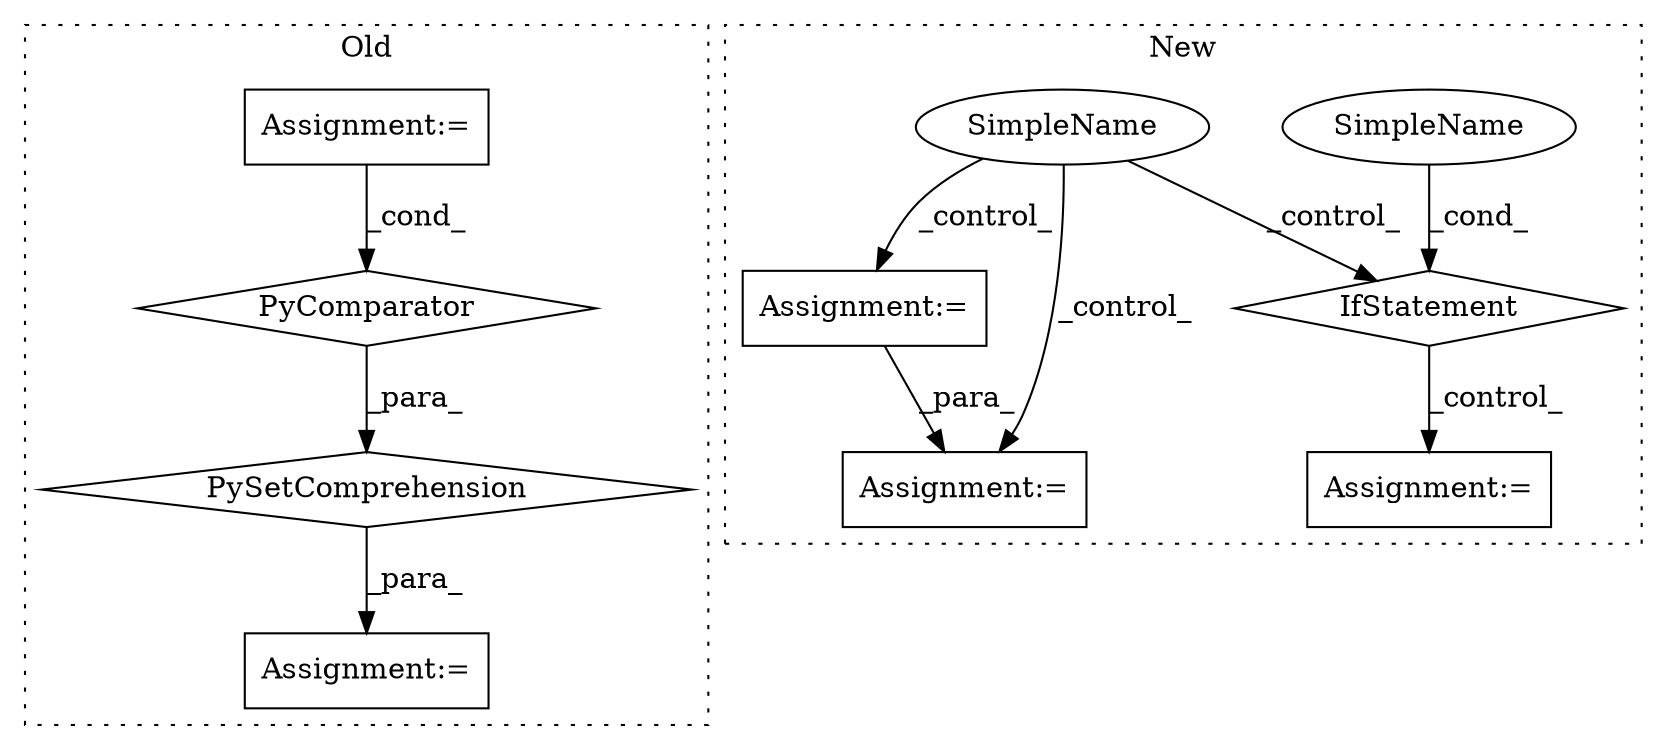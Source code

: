 digraph G {
subgraph cluster0 {
1 [label="PySetComprehension" a="111" s="7759" l="177" shape="diamond"];
3 [label="PyComparator" a="113" s="7899" l="29" shape="diamond"];
4 [label="Assignment:=" a="7" s="7899" l="29" shape="box"];
5 [label="Assignment:=" a="7" s="7745" l="14" shape="box"];
label = "Old";
style="dotted";
}
subgraph cluster1 {
2 [label="IfStatement" a="25" s="6953,6976" l="4,2" shape="diamond"];
6 [label="Assignment:=" a="7" s="7049" l="1" shape="box"];
7 [label="SimpleName" a="42" s="" l="" shape="ellipse"];
8 [label="SimpleName" a="42" s="" l="" shape="ellipse"];
9 [label="Assignment:=" a="7" s="7403" l="1" shape="box"];
10 [label="Assignment:=" a="7" s="7524" l="1" shape="box"];
label = "New";
style="dotted";
}
1 -> 5 [label="_para_"];
2 -> 6 [label="_control_"];
3 -> 1 [label="_para_"];
4 -> 3 [label="_cond_"];
7 -> 2 [label="_cond_"];
8 -> 9 [label="_control_"];
8 -> 10 [label="_control_"];
8 -> 2 [label="_control_"];
9 -> 10 [label="_para_"];
}